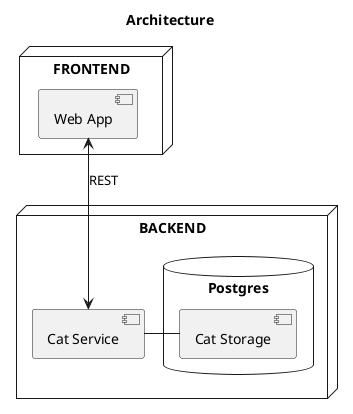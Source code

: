 @startuml
title Architecture

node "FRONTEND" {
  [Web App]
}

node "BACKEND" {
  [Cat Service]
  database "Postgres" {
    [Cat Storage]
  }
}

[Web App] <--> [Cat Service] : REST
[Cat Service] - [Cat Storage]

@enduml
